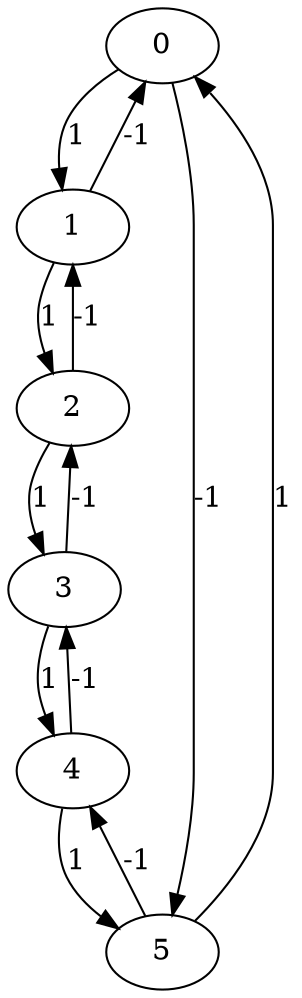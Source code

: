 digraph {
  "0"->"1"[label="1"];
  "0"->"5"[label="-1"];
  "1"->"2"[label="1"];
  "1"->"0"[label="-1"];
  "2"->"3"[label="1"];
  "2"->"1"[label="-1"];
  "3"->"4"[label="1"];
  "3"->"2"[label="-1"];
  "4"->"5"[label="1"];
  "4"->"3"[label="-1"];
  "5"->"0"[label="1"];
  "5"->"4"[label="-1"];
}
